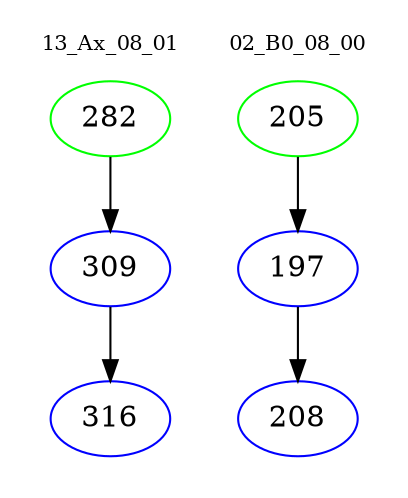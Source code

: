 digraph{
subgraph cluster_0 {
color = white
label = "13_Ax_08_01";
fontsize=10;
T0_282 [label="282", color="green"]
T0_282 -> T0_309 [color="black"]
T0_309 [label="309", color="blue"]
T0_309 -> T0_316 [color="black"]
T0_316 [label="316", color="blue"]
}
subgraph cluster_1 {
color = white
label = "02_B0_08_00";
fontsize=10;
T1_205 [label="205", color="green"]
T1_205 -> T1_197 [color="black"]
T1_197 [label="197", color="blue"]
T1_197 -> T1_208 [color="black"]
T1_208 [label="208", color="blue"]
}
}
